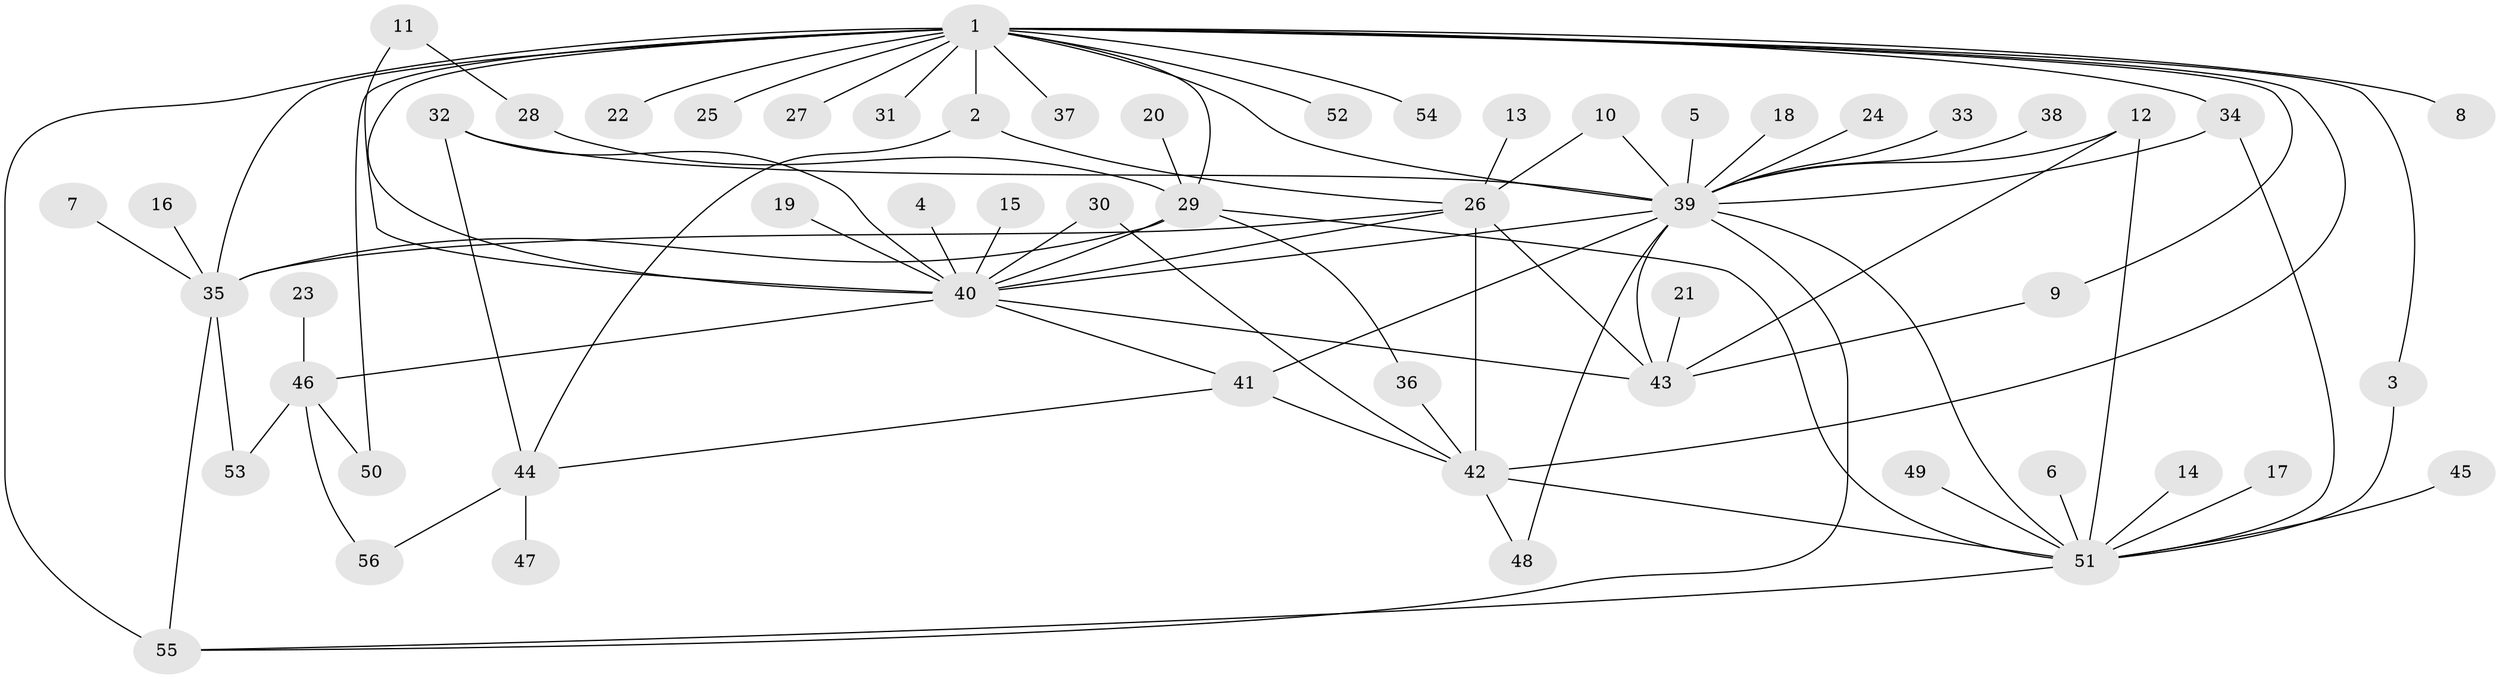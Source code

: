 // original degree distribution, {17: 0.009174311926605505, 9: 0.009174311926605505, 1: 0.4954128440366973, 10: 0.01834862385321101, 3: 0.09174311926605505, 14: 0.01834862385321101, 7: 0.009174311926605505, 20: 0.009174311926605505, 5: 0.045871559633027525, 2: 0.22018348623853212, 6: 0.03669724770642202, 8: 0.009174311926605505, 4: 0.027522935779816515}
// Generated by graph-tools (version 1.1) at 2025/26/03/09/25 03:26:07]
// undirected, 56 vertices, 87 edges
graph export_dot {
graph [start="1"]
  node [color=gray90,style=filled];
  1;
  2;
  3;
  4;
  5;
  6;
  7;
  8;
  9;
  10;
  11;
  12;
  13;
  14;
  15;
  16;
  17;
  18;
  19;
  20;
  21;
  22;
  23;
  24;
  25;
  26;
  27;
  28;
  29;
  30;
  31;
  32;
  33;
  34;
  35;
  36;
  37;
  38;
  39;
  40;
  41;
  42;
  43;
  44;
  45;
  46;
  47;
  48;
  49;
  50;
  51;
  52;
  53;
  54;
  55;
  56;
  1 -- 2 [weight=1.0];
  1 -- 3 [weight=1.0];
  1 -- 8 [weight=1.0];
  1 -- 9 [weight=1.0];
  1 -- 22 [weight=1.0];
  1 -- 25 [weight=1.0];
  1 -- 27 [weight=1.0];
  1 -- 29 [weight=1.0];
  1 -- 31 [weight=1.0];
  1 -- 34 [weight=1.0];
  1 -- 35 [weight=2.0];
  1 -- 37 [weight=1.0];
  1 -- 39 [weight=1.0];
  1 -- 40 [weight=1.0];
  1 -- 42 [weight=1.0];
  1 -- 50 [weight=1.0];
  1 -- 52 [weight=1.0];
  1 -- 54 [weight=1.0];
  1 -- 55 [weight=2.0];
  2 -- 26 [weight=1.0];
  2 -- 44 [weight=1.0];
  3 -- 51 [weight=1.0];
  4 -- 40 [weight=1.0];
  5 -- 39 [weight=1.0];
  6 -- 51 [weight=1.0];
  7 -- 35 [weight=1.0];
  9 -- 43 [weight=1.0];
  10 -- 26 [weight=1.0];
  10 -- 39 [weight=1.0];
  11 -- 28 [weight=1.0];
  11 -- 40 [weight=1.0];
  12 -- 39 [weight=1.0];
  12 -- 43 [weight=1.0];
  12 -- 51 [weight=1.0];
  13 -- 26 [weight=1.0];
  14 -- 51 [weight=1.0];
  15 -- 40 [weight=1.0];
  16 -- 35 [weight=1.0];
  17 -- 51 [weight=1.0];
  18 -- 39 [weight=1.0];
  19 -- 40 [weight=1.0];
  20 -- 29 [weight=1.0];
  21 -- 43 [weight=1.0];
  23 -- 46 [weight=1.0];
  24 -- 39 [weight=1.0];
  26 -- 35 [weight=1.0];
  26 -- 40 [weight=1.0];
  26 -- 42 [weight=1.0];
  26 -- 43 [weight=1.0];
  28 -- 29 [weight=1.0];
  29 -- 35 [weight=1.0];
  29 -- 36 [weight=1.0];
  29 -- 40 [weight=1.0];
  29 -- 51 [weight=1.0];
  30 -- 40 [weight=1.0];
  30 -- 42 [weight=1.0];
  32 -- 39 [weight=1.0];
  32 -- 40 [weight=1.0];
  32 -- 44 [weight=1.0];
  33 -- 39 [weight=1.0];
  34 -- 39 [weight=1.0];
  34 -- 51 [weight=1.0];
  35 -- 53 [weight=1.0];
  35 -- 55 [weight=1.0];
  36 -- 42 [weight=1.0];
  38 -- 39 [weight=1.0];
  39 -- 40 [weight=1.0];
  39 -- 41 [weight=2.0];
  39 -- 43 [weight=1.0];
  39 -- 48 [weight=1.0];
  39 -- 51 [weight=1.0];
  39 -- 55 [weight=1.0];
  40 -- 41 [weight=1.0];
  40 -- 43 [weight=1.0];
  40 -- 46 [weight=2.0];
  41 -- 42 [weight=1.0];
  41 -- 44 [weight=1.0];
  42 -- 48 [weight=1.0];
  42 -- 51 [weight=1.0];
  44 -- 47 [weight=1.0];
  44 -- 56 [weight=1.0];
  45 -- 51 [weight=1.0];
  46 -- 50 [weight=1.0];
  46 -- 53 [weight=1.0];
  46 -- 56 [weight=1.0];
  49 -- 51 [weight=1.0];
  51 -- 55 [weight=1.0];
}
